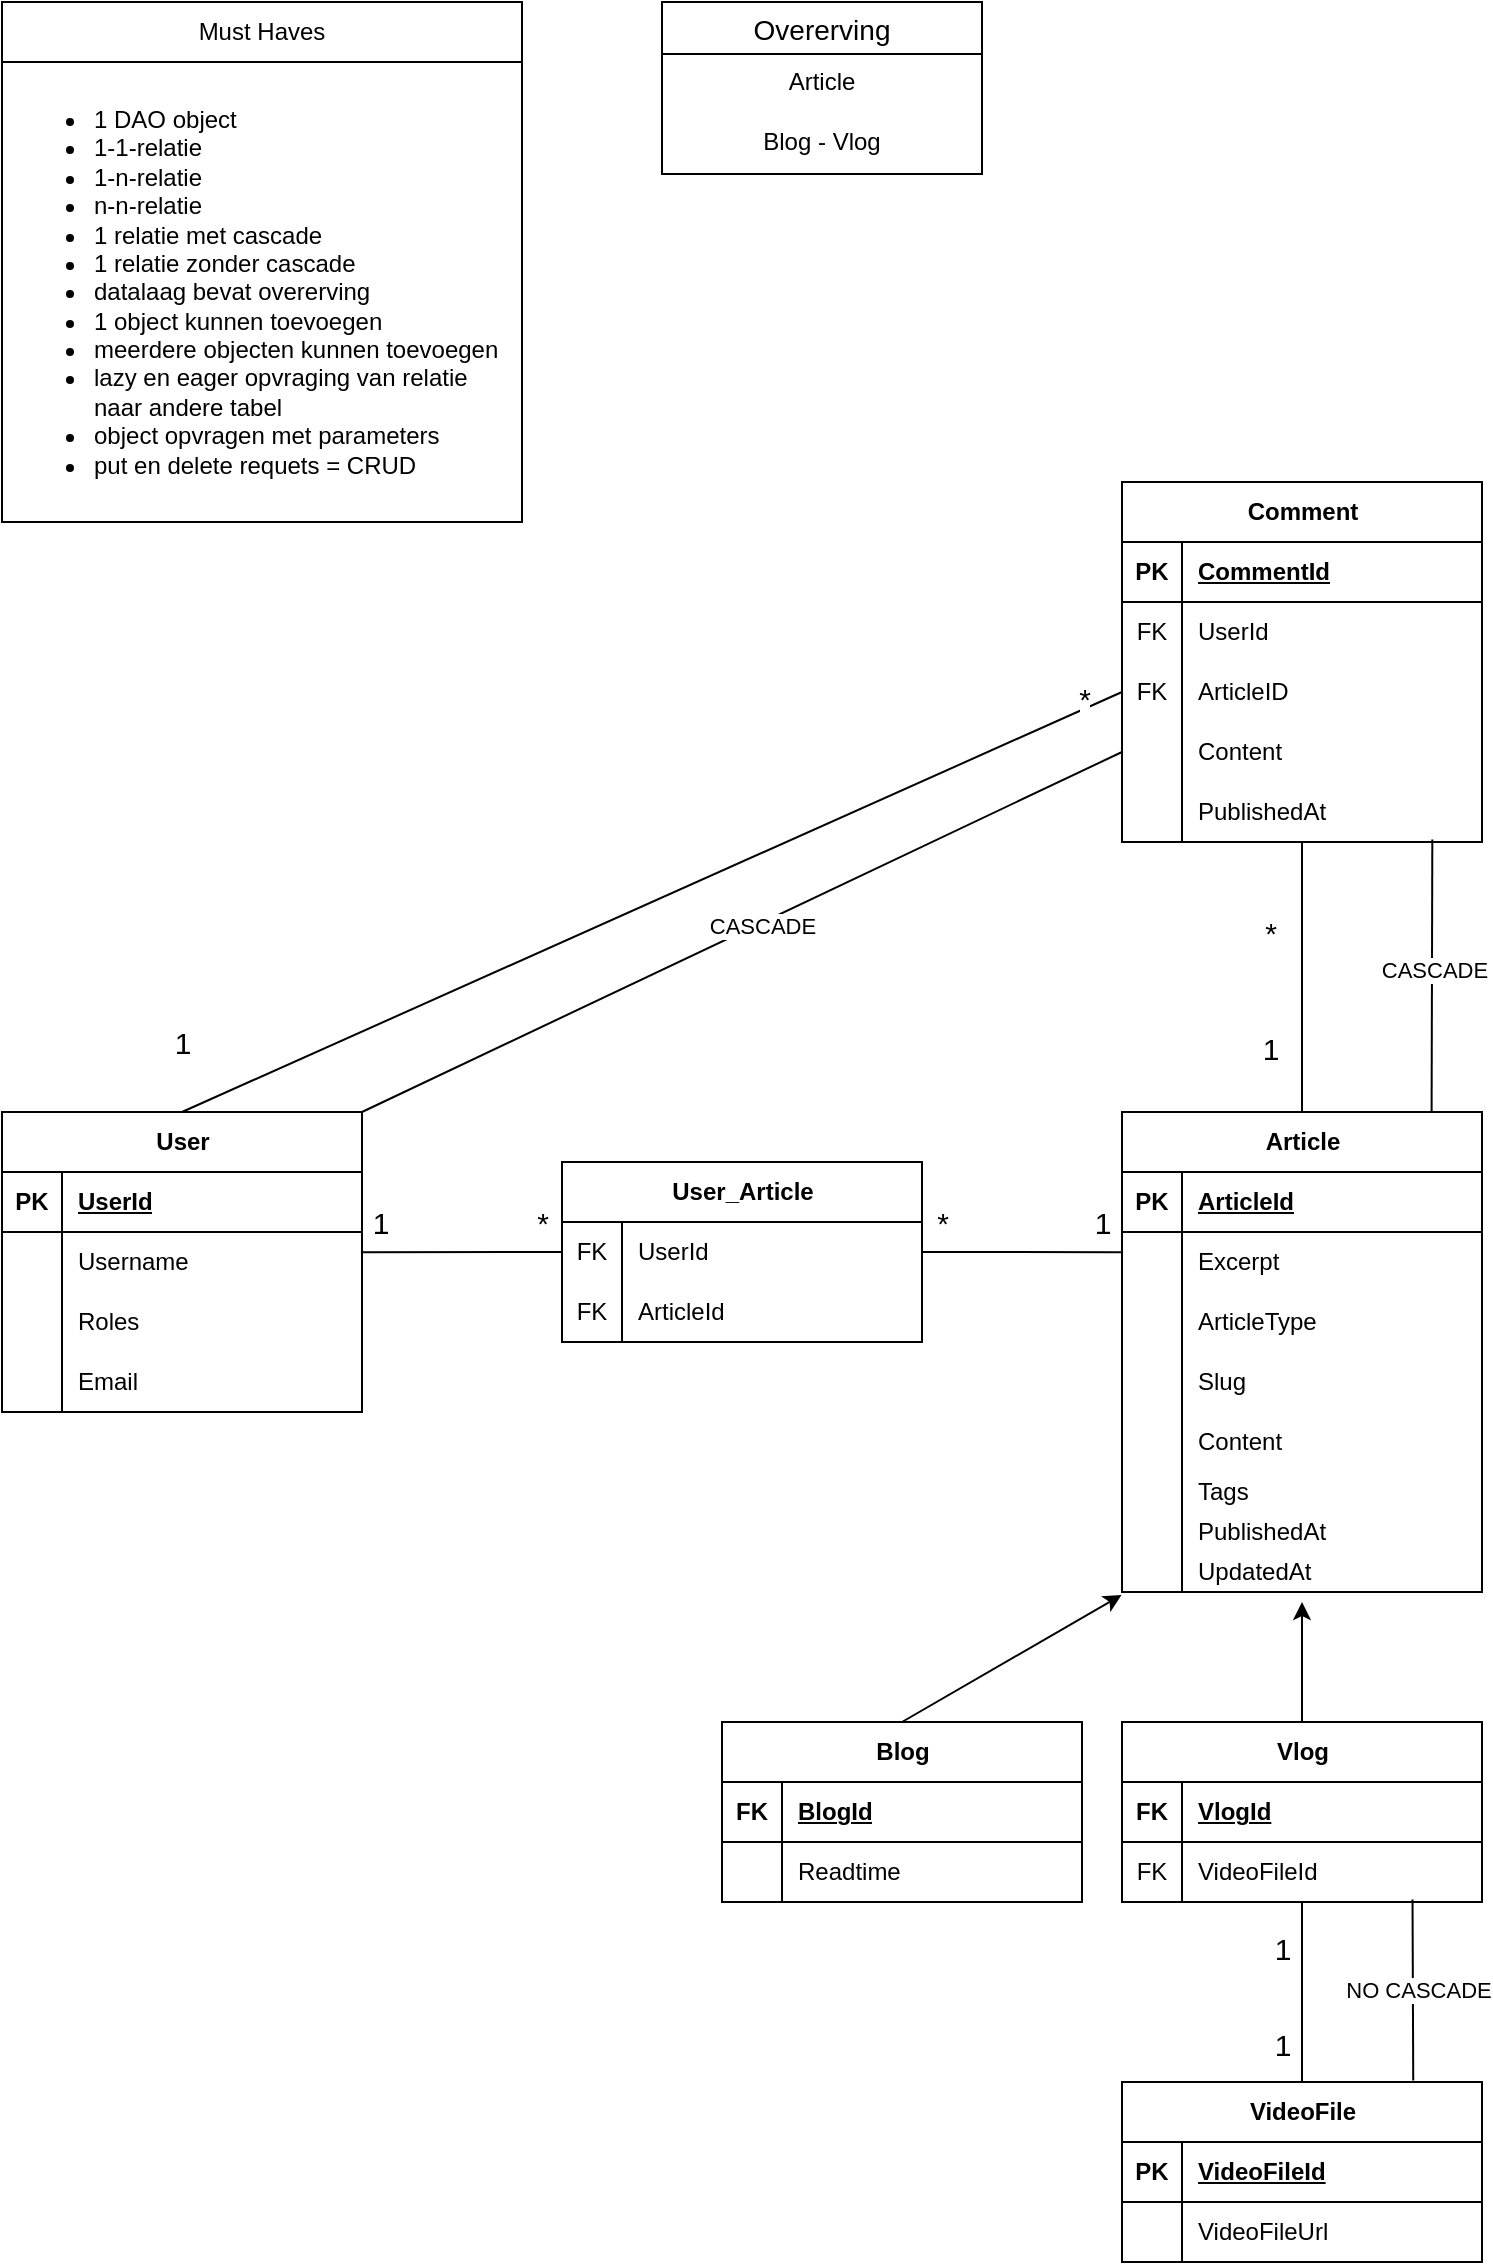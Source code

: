 <mxfile version="28.2.7">
  <diagram name="Pagina-1" id="FrHV1j1lEYsp9uSnaImv">
    <mxGraphModel dx="2610" dy="979" grid="1" gridSize="10" guides="1" tooltips="1" connect="1" arrows="1" fold="1" page="1" pageScale="1" pageWidth="827" pageHeight="1169" math="0" shadow="0">
      <root>
        <mxCell id="0" />
        <mxCell id="1" parent="0" />
        <mxCell id="vom8oS858PH_SKpavYt9-1" value="Must Haves" style="swimlane;fontStyle=0;childLayout=stackLayout;horizontal=1;startSize=30;horizontalStack=0;resizeParent=1;resizeParentMax=0;resizeLast=0;collapsible=1;marginBottom=0;whiteSpace=wrap;html=1;" parent="1" vertex="1">
          <mxGeometry x="-810" y="10" width="260" height="260" as="geometry" />
        </mxCell>
        <mxCell id="vom8oS858PH_SKpavYt9-2" value="&lt;ul&gt;&lt;li&gt;&lt;span style=&quot;color: light-dark(rgb(0, 0, 0), rgb(255, 255, 255)); background-color: transparent;&quot;&gt;1 DAO object&lt;/span&gt;&lt;/li&gt;&lt;li&gt;&lt;span style=&quot;color: light-dark(rgb(0, 0, 0), rgb(255, 255, 255)); background-color: transparent;&quot;&gt;1-1-relatie&lt;/span&gt;&lt;/li&gt;&lt;li&gt;&lt;span style=&quot;color: light-dark(rgb(0, 0, 0), rgb(255, 255, 255)); background-color: transparent;&quot;&gt;1-n-relatie&lt;/span&gt;&lt;/li&gt;&lt;li&gt;&lt;span style=&quot;color: light-dark(rgb(0, 0, 0), rgb(255, 255, 255)); background-color: transparent;&quot;&gt;n-n-relatie&lt;/span&gt;&lt;/li&gt;&lt;li&gt;&lt;span style=&quot;color: light-dark(rgb(0, 0, 0), rgb(255, 255, 255)); background-color: transparent;&quot;&gt;1 relatie met cascade&lt;/span&gt;&lt;/li&gt;&lt;li&gt;&lt;span style=&quot;color: light-dark(rgb(0, 0, 0), rgb(255, 255, 255)); background-color: transparent;&quot;&gt;1 relatie zonder cascade&lt;/span&gt;&lt;/li&gt;&lt;li&gt;&lt;span style=&quot;color: light-dark(rgb(0, 0, 0), rgb(255, 255, 255)); background-color: transparent;&quot;&gt;datalaag bevat overerving&lt;/span&gt;&lt;/li&gt;&lt;li&gt;&lt;span style=&quot;color: light-dark(rgb(0, 0, 0), rgb(255, 255, 255)); background-color: transparent;&quot;&gt;1 object kunnen toevoegen&lt;/span&gt;&lt;/li&gt;&lt;li&gt;&lt;span style=&quot;color: light-dark(rgb(0, 0, 0), rgb(255, 255, 255)); background-color: transparent;&quot;&gt;meerdere objecten kunnen toevoegen&lt;/span&gt;&lt;/li&gt;&lt;li&gt;&lt;span style=&quot;color: light-dark(rgb(0, 0, 0), rgb(255, 255, 255)); background-color: transparent;&quot;&gt;lazy en eager opvraging van relatie naar andere tabel&lt;/span&gt;&lt;/li&gt;&lt;li&gt;object opvragen met parameters&lt;/li&gt;&lt;li&gt;put en delete requets = CRUD&lt;/li&gt;&lt;/ul&gt;" style="text;strokeColor=none;fillColor=none;align=left;verticalAlign=middle;spacingLeft=4;spacingRight=4;overflow=hidden;points=[[0,0.5],[1,0.5]];portConstraint=eastwest;rotatable=0;whiteSpace=wrap;html=1;" parent="vom8oS858PH_SKpavYt9-1" vertex="1">
          <mxGeometry y="30" width="260" height="230" as="geometry" />
        </mxCell>
        <mxCell id="vom8oS858PH_SKpavYt9-5" value="Overerving" style="swimlane;fontStyle=0;childLayout=stackLayout;horizontal=1;startSize=26;horizontalStack=0;resizeParent=1;resizeParentMax=0;resizeLast=0;collapsible=1;marginBottom=0;align=center;fontSize=14;" parent="1" vertex="1">
          <mxGeometry x="-480" y="10" width="160" height="86" as="geometry" />
        </mxCell>
        <mxCell id="vom8oS858PH_SKpavYt9-6" value="Article" style="text;strokeColor=none;fillColor=none;spacingLeft=4;spacingRight=4;overflow=hidden;rotatable=0;points=[[0,0.5],[1,0.5]];portConstraint=eastwest;fontSize=12;whiteSpace=wrap;html=1;align=center;" parent="vom8oS858PH_SKpavYt9-5" vertex="1">
          <mxGeometry y="26" width="160" height="30" as="geometry" />
        </mxCell>
        <mxCell id="vom8oS858PH_SKpavYt9-7" value="Blog - Vlog" style="text;strokeColor=none;fillColor=none;spacingLeft=4;spacingRight=4;overflow=hidden;rotatable=0;points=[[0,0.5],[1,0.5]];portConstraint=eastwest;fontSize=12;whiteSpace=wrap;html=1;align=center;" parent="vom8oS858PH_SKpavYt9-5" vertex="1">
          <mxGeometry y="56" width="160" height="30" as="geometry" />
        </mxCell>
        <mxCell id="vom8oS858PH_SKpavYt9-9" value="User" style="shape=table;startSize=30;container=1;collapsible=1;childLayout=tableLayout;fixedRows=1;rowLines=0;fontStyle=1;align=center;resizeLast=1;html=1;" parent="1" vertex="1">
          <mxGeometry x="-810" y="565" width="180" height="150" as="geometry" />
        </mxCell>
        <mxCell id="vom8oS858PH_SKpavYt9-10" value="" style="shape=tableRow;horizontal=0;startSize=0;swimlaneHead=0;swimlaneBody=0;fillColor=none;collapsible=0;dropTarget=0;points=[[0,0.5],[1,0.5]];portConstraint=eastwest;top=0;left=0;right=0;bottom=1;" parent="vom8oS858PH_SKpavYt9-9" vertex="1">
          <mxGeometry y="30" width="180" height="30" as="geometry" />
        </mxCell>
        <mxCell id="vom8oS858PH_SKpavYt9-11" value="PK" style="shape=partialRectangle;connectable=0;fillColor=none;top=0;left=0;bottom=0;right=0;fontStyle=1;overflow=hidden;whiteSpace=wrap;html=1;" parent="vom8oS858PH_SKpavYt9-10" vertex="1">
          <mxGeometry width="30" height="30" as="geometry">
            <mxRectangle width="30" height="30" as="alternateBounds" />
          </mxGeometry>
        </mxCell>
        <mxCell id="vom8oS858PH_SKpavYt9-12" value="UserId" style="shape=partialRectangle;connectable=0;fillColor=none;top=0;left=0;bottom=0;right=0;align=left;spacingLeft=6;fontStyle=5;overflow=hidden;whiteSpace=wrap;html=1;" parent="vom8oS858PH_SKpavYt9-10" vertex="1">
          <mxGeometry x="30" width="150" height="30" as="geometry">
            <mxRectangle width="150" height="30" as="alternateBounds" />
          </mxGeometry>
        </mxCell>
        <mxCell id="vom8oS858PH_SKpavYt9-13" value="" style="shape=tableRow;horizontal=0;startSize=0;swimlaneHead=0;swimlaneBody=0;fillColor=none;collapsible=0;dropTarget=0;points=[[0,0.5],[1,0.5]];portConstraint=eastwest;top=0;left=0;right=0;bottom=0;" parent="vom8oS858PH_SKpavYt9-9" vertex="1">
          <mxGeometry y="60" width="180" height="30" as="geometry" />
        </mxCell>
        <mxCell id="vom8oS858PH_SKpavYt9-14" value="" style="shape=partialRectangle;connectable=0;fillColor=none;top=0;left=0;bottom=0;right=0;editable=1;overflow=hidden;whiteSpace=wrap;html=1;" parent="vom8oS858PH_SKpavYt9-13" vertex="1">
          <mxGeometry width="30" height="30" as="geometry">
            <mxRectangle width="30" height="30" as="alternateBounds" />
          </mxGeometry>
        </mxCell>
        <mxCell id="vom8oS858PH_SKpavYt9-15" value="Username" style="shape=partialRectangle;connectable=0;fillColor=none;top=0;left=0;bottom=0;right=0;align=left;spacingLeft=6;overflow=hidden;whiteSpace=wrap;html=1;" parent="vom8oS858PH_SKpavYt9-13" vertex="1">
          <mxGeometry x="30" width="150" height="30" as="geometry">
            <mxRectangle width="150" height="30" as="alternateBounds" />
          </mxGeometry>
        </mxCell>
        <mxCell id="vom8oS858PH_SKpavYt9-16" value="" style="shape=tableRow;horizontal=0;startSize=0;swimlaneHead=0;swimlaneBody=0;fillColor=none;collapsible=0;dropTarget=0;points=[[0,0.5],[1,0.5]];portConstraint=eastwest;top=0;left=0;right=0;bottom=0;" parent="vom8oS858PH_SKpavYt9-9" vertex="1">
          <mxGeometry y="90" width="180" height="30" as="geometry" />
        </mxCell>
        <mxCell id="vom8oS858PH_SKpavYt9-17" value="" style="shape=partialRectangle;connectable=0;fillColor=none;top=0;left=0;bottom=0;right=0;editable=1;overflow=hidden;whiteSpace=wrap;html=1;" parent="vom8oS858PH_SKpavYt9-16" vertex="1">
          <mxGeometry width="30" height="30" as="geometry">
            <mxRectangle width="30" height="30" as="alternateBounds" />
          </mxGeometry>
        </mxCell>
        <mxCell id="vom8oS858PH_SKpavYt9-18" value="Roles" style="shape=partialRectangle;connectable=0;fillColor=none;top=0;left=0;bottom=0;right=0;align=left;spacingLeft=6;overflow=hidden;whiteSpace=wrap;html=1;" parent="vom8oS858PH_SKpavYt9-16" vertex="1">
          <mxGeometry x="30" width="150" height="30" as="geometry">
            <mxRectangle width="150" height="30" as="alternateBounds" />
          </mxGeometry>
        </mxCell>
        <mxCell id="vom8oS858PH_SKpavYt9-19" value="" style="shape=tableRow;horizontal=0;startSize=0;swimlaneHead=0;swimlaneBody=0;fillColor=none;collapsible=0;dropTarget=0;points=[[0,0.5],[1,0.5]];portConstraint=eastwest;top=0;left=0;right=0;bottom=0;" parent="vom8oS858PH_SKpavYt9-9" vertex="1">
          <mxGeometry y="120" width="180" height="30" as="geometry" />
        </mxCell>
        <mxCell id="vom8oS858PH_SKpavYt9-20" value="" style="shape=partialRectangle;connectable=0;fillColor=none;top=0;left=0;bottom=0;right=0;editable=1;overflow=hidden;whiteSpace=wrap;html=1;" parent="vom8oS858PH_SKpavYt9-19" vertex="1">
          <mxGeometry width="30" height="30" as="geometry">
            <mxRectangle width="30" height="30" as="alternateBounds" />
          </mxGeometry>
        </mxCell>
        <mxCell id="vom8oS858PH_SKpavYt9-21" value="Email" style="shape=partialRectangle;connectable=0;fillColor=none;top=0;left=0;bottom=0;right=0;align=left;spacingLeft=6;overflow=hidden;whiteSpace=wrap;html=1;" parent="vom8oS858PH_SKpavYt9-19" vertex="1">
          <mxGeometry x="30" width="150" height="30" as="geometry">
            <mxRectangle width="150" height="30" as="alternateBounds" />
          </mxGeometry>
        </mxCell>
        <mxCell id="vom8oS858PH_SKpavYt9-22" value="Article" style="shape=table;startSize=30;container=1;collapsible=1;childLayout=tableLayout;fixedRows=1;rowLines=0;fontStyle=1;align=center;resizeLast=1;html=1;" parent="1" vertex="1">
          <mxGeometry x="-250" y="565" width="180" height="240" as="geometry" />
        </mxCell>
        <mxCell id="vom8oS858PH_SKpavYt9-23" value="" style="shape=tableRow;horizontal=0;startSize=0;swimlaneHead=0;swimlaneBody=0;fillColor=none;collapsible=0;dropTarget=0;points=[[0,0.5],[1,0.5]];portConstraint=eastwest;top=0;left=0;right=0;bottom=1;" parent="vom8oS858PH_SKpavYt9-22" vertex="1">
          <mxGeometry y="30" width="180" height="30" as="geometry" />
        </mxCell>
        <mxCell id="vom8oS858PH_SKpavYt9-24" value="PK" style="shape=partialRectangle;connectable=0;fillColor=none;top=0;left=0;bottom=0;right=0;fontStyle=1;overflow=hidden;whiteSpace=wrap;html=1;" parent="vom8oS858PH_SKpavYt9-23" vertex="1">
          <mxGeometry width="30" height="30" as="geometry">
            <mxRectangle width="30" height="30" as="alternateBounds" />
          </mxGeometry>
        </mxCell>
        <mxCell id="vom8oS858PH_SKpavYt9-25" value="ArticleId" style="shape=partialRectangle;connectable=0;fillColor=none;top=0;left=0;bottom=0;right=0;align=left;spacingLeft=6;fontStyle=5;overflow=hidden;whiteSpace=wrap;html=1;" parent="vom8oS858PH_SKpavYt9-23" vertex="1">
          <mxGeometry x="30" width="150" height="30" as="geometry">
            <mxRectangle width="150" height="30" as="alternateBounds" />
          </mxGeometry>
        </mxCell>
        <mxCell id="vom8oS858PH_SKpavYt9-26" value="" style="shape=tableRow;horizontal=0;startSize=0;swimlaneHead=0;swimlaneBody=0;fillColor=none;collapsible=0;dropTarget=0;points=[[0,0.5],[1,0.5]];portConstraint=eastwest;top=0;left=0;right=0;bottom=0;" parent="vom8oS858PH_SKpavYt9-22" vertex="1">
          <mxGeometry y="60" width="180" height="30" as="geometry" />
        </mxCell>
        <mxCell id="vom8oS858PH_SKpavYt9-27" value="" style="shape=partialRectangle;connectable=0;fillColor=none;top=0;left=0;bottom=0;right=0;editable=1;overflow=hidden;whiteSpace=wrap;html=1;" parent="vom8oS858PH_SKpavYt9-26" vertex="1">
          <mxGeometry width="30" height="30" as="geometry">
            <mxRectangle width="30" height="30" as="alternateBounds" />
          </mxGeometry>
        </mxCell>
        <mxCell id="vom8oS858PH_SKpavYt9-28" value="Excerpt" style="shape=partialRectangle;connectable=0;fillColor=none;top=0;left=0;bottom=0;right=0;align=left;spacingLeft=6;overflow=hidden;whiteSpace=wrap;html=1;" parent="vom8oS858PH_SKpavYt9-26" vertex="1">
          <mxGeometry x="30" width="150" height="30" as="geometry">
            <mxRectangle width="150" height="30" as="alternateBounds" />
          </mxGeometry>
        </mxCell>
        <mxCell id="TqvHdqRGax93BlLlfL7A-35" value="" style="shape=tableRow;horizontal=0;startSize=0;swimlaneHead=0;swimlaneBody=0;fillColor=none;collapsible=0;dropTarget=0;points=[[0,0.5],[1,0.5]];portConstraint=eastwest;top=0;left=0;right=0;bottom=0;" vertex="1" parent="vom8oS858PH_SKpavYt9-22">
          <mxGeometry y="90" width="180" height="30" as="geometry" />
        </mxCell>
        <mxCell id="TqvHdqRGax93BlLlfL7A-36" value="" style="shape=partialRectangle;connectable=0;fillColor=none;top=0;left=0;bottom=0;right=0;editable=1;overflow=hidden;whiteSpace=wrap;html=1;" vertex="1" parent="TqvHdqRGax93BlLlfL7A-35">
          <mxGeometry width="30" height="30" as="geometry">
            <mxRectangle width="30" height="30" as="alternateBounds" />
          </mxGeometry>
        </mxCell>
        <mxCell id="TqvHdqRGax93BlLlfL7A-37" value="ArticleType" style="shape=partialRectangle;connectable=0;fillColor=none;top=0;left=0;bottom=0;right=0;align=left;spacingLeft=6;overflow=hidden;whiteSpace=wrap;html=1;" vertex="1" parent="TqvHdqRGax93BlLlfL7A-35">
          <mxGeometry x="30" width="150" height="30" as="geometry">
            <mxRectangle width="150" height="30" as="alternateBounds" />
          </mxGeometry>
        </mxCell>
        <mxCell id="TqvHdqRGax93BlLlfL7A-7" value="" style="shape=tableRow;horizontal=0;startSize=0;swimlaneHead=0;swimlaneBody=0;fillColor=none;collapsible=0;dropTarget=0;points=[[0,0.5],[1,0.5]];portConstraint=eastwest;top=0;left=0;right=0;bottom=0;" vertex="1" parent="vom8oS858PH_SKpavYt9-22">
          <mxGeometry y="120" width="180" height="30" as="geometry" />
        </mxCell>
        <mxCell id="TqvHdqRGax93BlLlfL7A-8" value="" style="shape=partialRectangle;connectable=0;fillColor=none;top=0;left=0;bottom=0;right=0;editable=1;overflow=hidden;whiteSpace=wrap;html=1;" vertex="1" parent="TqvHdqRGax93BlLlfL7A-7">
          <mxGeometry width="30" height="30" as="geometry">
            <mxRectangle width="30" height="30" as="alternateBounds" />
          </mxGeometry>
        </mxCell>
        <mxCell id="TqvHdqRGax93BlLlfL7A-9" value="Slug" style="shape=partialRectangle;connectable=0;fillColor=none;top=0;left=0;bottom=0;right=0;align=left;spacingLeft=6;overflow=hidden;whiteSpace=wrap;html=1;" vertex="1" parent="TqvHdqRGax93BlLlfL7A-7">
          <mxGeometry x="30" width="150" height="30" as="geometry">
            <mxRectangle width="150" height="30" as="alternateBounds" />
          </mxGeometry>
        </mxCell>
        <mxCell id="vom8oS858PH_SKpavYt9-29" value="" style="shape=tableRow;horizontal=0;startSize=0;swimlaneHead=0;swimlaneBody=0;fillColor=none;collapsible=0;dropTarget=0;points=[[0,0.5],[1,0.5]];portConstraint=eastwest;top=0;left=0;right=0;bottom=0;" parent="vom8oS858PH_SKpavYt9-22" vertex="1">
          <mxGeometry y="150" width="180" height="30" as="geometry" />
        </mxCell>
        <mxCell id="vom8oS858PH_SKpavYt9-30" value="" style="shape=partialRectangle;connectable=0;fillColor=none;top=0;left=0;bottom=0;right=0;editable=1;overflow=hidden;whiteSpace=wrap;html=1;" parent="vom8oS858PH_SKpavYt9-29" vertex="1">
          <mxGeometry width="30" height="30" as="geometry">
            <mxRectangle width="30" height="30" as="alternateBounds" />
          </mxGeometry>
        </mxCell>
        <mxCell id="vom8oS858PH_SKpavYt9-31" value="Content" style="shape=partialRectangle;connectable=0;fillColor=none;top=0;left=0;bottom=0;right=0;align=left;spacingLeft=6;overflow=hidden;whiteSpace=wrap;html=1;" parent="vom8oS858PH_SKpavYt9-29" vertex="1">
          <mxGeometry x="30" width="150" height="30" as="geometry">
            <mxRectangle width="150" height="30" as="alternateBounds" />
          </mxGeometry>
        </mxCell>
        <mxCell id="vom8oS858PH_SKpavYt9-32" value="" style="shape=tableRow;horizontal=0;startSize=0;swimlaneHead=0;swimlaneBody=0;fillColor=none;collapsible=0;dropTarget=0;points=[[0,0.5],[1,0.5]];portConstraint=eastwest;top=0;left=0;right=0;bottom=0;" parent="vom8oS858PH_SKpavYt9-22" vertex="1">
          <mxGeometry y="180" width="180" height="20" as="geometry" />
        </mxCell>
        <mxCell id="vom8oS858PH_SKpavYt9-33" value="" style="shape=partialRectangle;connectable=0;fillColor=none;top=0;left=0;bottom=0;right=0;editable=1;overflow=hidden;whiteSpace=wrap;html=1;" parent="vom8oS858PH_SKpavYt9-32" vertex="1">
          <mxGeometry width="30" height="20" as="geometry">
            <mxRectangle width="30" height="20" as="alternateBounds" />
          </mxGeometry>
        </mxCell>
        <mxCell id="vom8oS858PH_SKpavYt9-34" value="Tags" style="shape=partialRectangle;connectable=0;fillColor=none;top=0;left=0;bottom=0;right=0;align=left;spacingLeft=6;overflow=hidden;whiteSpace=wrap;html=1;" parent="vom8oS858PH_SKpavYt9-32" vertex="1">
          <mxGeometry x="30" width="150" height="20" as="geometry">
            <mxRectangle width="150" height="20" as="alternateBounds" />
          </mxGeometry>
        </mxCell>
        <mxCell id="TqvHdqRGax93BlLlfL7A-1" value="" style="shape=tableRow;horizontal=0;startSize=0;swimlaneHead=0;swimlaneBody=0;fillColor=none;collapsible=0;dropTarget=0;points=[[0,0.5],[1,0.5]];portConstraint=eastwest;top=0;left=0;right=0;bottom=0;" vertex="1" parent="vom8oS858PH_SKpavYt9-22">
          <mxGeometry y="200" width="180" height="20" as="geometry" />
        </mxCell>
        <mxCell id="TqvHdqRGax93BlLlfL7A-2" value="" style="shape=partialRectangle;connectable=0;fillColor=none;top=0;left=0;bottom=0;right=0;editable=1;overflow=hidden;whiteSpace=wrap;html=1;" vertex="1" parent="TqvHdqRGax93BlLlfL7A-1">
          <mxGeometry width="30" height="20" as="geometry">
            <mxRectangle width="30" height="20" as="alternateBounds" />
          </mxGeometry>
        </mxCell>
        <mxCell id="TqvHdqRGax93BlLlfL7A-3" value="PublishedAt" style="shape=partialRectangle;connectable=0;fillColor=none;top=0;left=0;bottom=0;right=0;align=left;spacingLeft=6;overflow=hidden;whiteSpace=wrap;html=1;" vertex="1" parent="TqvHdqRGax93BlLlfL7A-1">
          <mxGeometry x="30" width="150" height="20" as="geometry">
            <mxRectangle width="150" height="20" as="alternateBounds" />
          </mxGeometry>
        </mxCell>
        <mxCell id="TqvHdqRGax93BlLlfL7A-4" value="" style="shape=tableRow;horizontal=0;startSize=0;swimlaneHead=0;swimlaneBody=0;fillColor=none;collapsible=0;dropTarget=0;points=[[0,0.5],[1,0.5]];portConstraint=eastwest;top=0;left=0;right=0;bottom=0;" vertex="1" parent="vom8oS858PH_SKpavYt9-22">
          <mxGeometry y="220" width="180" height="20" as="geometry" />
        </mxCell>
        <mxCell id="TqvHdqRGax93BlLlfL7A-5" value="" style="shape=partialRectangle;connectable=0;fillColor=none;top=0;left=0;bottom=0;right=0;editable=1;overflow=hidden;whiteSpace=wrap;html=1;" vertex="1" parent="TqvHdqRGax93BlLlfL7A-4">
          <mxGeometry width="30" height="20" as="geometry">
            <mxRectangle width="30" height="20" as="alternateBounds" />
          </mxGeometry>
        </mxCell>
        <mxCell id="TqvHdqRGax93BlLlfL7A-6" value="UpdatedAt" style="shape=partialRectangle;connectable=0;fillColor=none;top=0;left=0;bottom=0;right=0;align=left;spacingLeft=6;overflow=hidden;whiteSpace=wrap;html=1;" vertex="1" parent="TqvHdqRGax93BlLlfL7A-4">
          <mxGeometry x="30" width="150" height="20" as="geometry">
            <mxRectangle width="150" height="20" as="alternateBounds" />
          </mxGeometry>
        </mxCell>
        <mxCell id="vom8oS858PH_SKpavYt9-35" value="Blog" style="shape=table;startSize=30;container=1;collapsible=1;childLayout=tableLayout;fixedRows=1;rowLines=0;fontStyle=1;align=center;resizeLast=1;html=1;" parent="1" vertex="1">
          <mxGeometry x="-450" y="870" width="180" height="90" as="geometry" />
        </mxCell>
        <mxCell id="vom8oS858PH_SKpavYt9-36" value="" style="shape=tableRow;horizontal=0;startSize=0;swimlaneHead=0;swimlaneBody=0;fillColor=none;collapsible=0;dropTarget=0;points=[[0,0.5],[1,0.5]];portConstraint=eastwest;top=0;left=0;right=0;bottom=1;" parent="vom8oS858PH_SKpavYt9-35" vertex="1">
          <mxGeometry y="30" width="180" height="30" as="geometry" />
        </mxCell>
        <mxCell id="vom8oS858PH_SKpavYt9-37" value="FK" style="shape=partialRectangle;connectable=0;fillColor=none;top=0;left=0;bottom=0;right=0;fontStyle=1;overflow=hidden;whiteSpace=wrap;html=1;" parent="vom8oS858PH_SKpavYt9-36" vertex="1">
          <mxGeometry width="30" height="30" as="geometry">
            <mxRectangle width="30" height="30" as="alternateBounds" />
          </mxGeometry>
        </mxCell>
        <mxCell id="vom8oS858PH_SKpavYt9-38" value="BlogId" style="shape=partialRectangle;connectable=0;fillColor=none;top=0;left=0;bottom=0;right=0;align=left;spacingLeft=6;fontStyle=5;overflow=hidden;whiteSpace=wrap;html=1;" parent="vom8oS858PH_SKpavYt9-36" vertex="1">
          <mxGeometry x="30" width="150" height="30" as="geometry">
            <mxRectangle width="150" height="30" as="alternateBounds" />
          </mxGeometry>
        </mxCell>
        <mxCell id="vom8oS858PH_SKpavYt9-39" value="" style="shape=tableRow;horizontal=0;startSize=0;swimlaneHead=0;swimlaneBody=0;fillColor=none;collapsible=0;dropTarget=0;points=[[0,0.5],[1,0.5]];portConstraint=eastwest;top=0;left=0;right=0;bottom=0;" parent="vom8oS858PH_SKpavYt9-35" vertex="1">
          <mxGeometry y="60" width="180" height="30" as="geometry" />
        </mxCell>
        <mxCell id="vom8oS858PH_SKpavYt9-40" value="" style="shape=partialRectangle;connectable=0;fillColor=none;top=0;left=0;bottom=0;right=0;editable=1;overflow=hidden;whiteSpace=wrap;html=1;" parent="vom8oS858PH_SKpavYt9-39" vertex="1">
          <mxGeometry width="30" height="30" as="geometry">
            <mxRectangle width="30" height="30" as="alternateBounds" />
          </mxGeometry>
        </mxCell>
        <mxCell id="vom8oS858PH_SKpavYt9-41" value="Readtime" style="shape=partialRectangle;connectable=0;fillColor=none;top=0;left=0;bottom=0;right=0;align=left;spacingLeft=6;overflow=hidden;whiteSpace=wrap;html=1;" parent="vom8oS858PH_SKpavYt9-39" vertex="1">
          <mxGeometry x="30" width="150" height="30" as="geometry">
            <mxRectangle width="150" height="30" as="alternateBounds" />
          </mxGeometry>
        </mxCell>
        <mxCell id="vom8oS858PH_SKpavYt9-48" value="Vlog" style="shape=table;startSize=30;container=1;collapsible=1;childLayout=tableLayout;fixedRows=1;rowLines=0;fontStyle=1;align=center;resizeLast=1;html=1;" parent="1" vertex="1">
          <mxGeometry x="-250" y="870" width="180" height="90" as="geometry" />
        </mxCell>
        <mxCell id="vom8oS858PH_SKpavYt9-49" value="" style="shape=tableRow;horizontal=0;startSize=0;swimlaneHead=0;swimlaneBody=0;fillColor=none;collapsible=0;dropTarget=0;points=[[0,0.5],[1,0.5]];portConstraint=eastwest;top=0;left=0;right=0;bottom=1;" parent="vom8oS858PH_SKpavYt9-48" vertex="1">
          <mxGeometry y="30" width="180" height="30" as="geometry" />
        </mxCell>
        <mxCell id="vom8oS858PH_SKpavYt9-50" value="FK" style="shape=partialRectangle;connectable=0;fillColor=none;top=0;left=0;bottom=0;right=0;fontStyle=1;overflow=hidden;whiteSpace=wrap;html=1;" parent="vom8oS858PH_SKpavYt9-49" vertex="1">
          <mxGeometry width="30" height="30" as="geometry">
            <mxRectangle width="30" height="30" as="alternateBounds" />
          </mxGeometry>
        </mxCell>
        <mxCell id="vom8oS858PH_SKpavYt9-51" value="VlogId" style="shape=partialRectangle;connectable=0;fillColor=none;top=0;left=0;bottom=0;right=0;align=left;spacingLeft=6;fontStyle=5;overflow=hidden;whiteSpace=wrap;html=1;" parent="vom8oS858PH_SKpavYt9-49" vertex="1">
          <mxGeometry x="30" width="150" height="30" as="geometry">
            <mxRectangle width="150" height="30" as="alternateBounds" />
          </mxGeometry>
        </mxCell>
        <mxCell id="vom8oS858PH_SKpavYt9-52" value="" style="shape=tableRow;horizontal=0;startSize=0;swimlaneHead=0;swimlaneBody=0;fillColor=none;collapsible=0;dropTarget=0;points=[[0,0.5],[1,0.5]];portConstraint=eastwest;top=0;left=0;right=0;bottom=0;" parent="vom8oS858PH_SKpavYt9-48" vertex="1">
          <mxGeometry y="60" width="180" height="30" as="geometry" />
        </mxCell>
        <mxCell id="vom8oS858PH_SKpavYt9-53" value="FK" style="shape=partialRectangle;connectable=0;fillColor=none;top=0;left=0;bottom=0;right=0;editable=1;overflow=hidden;whiteSpace=wrap;html=1;" parent="vom8oS858PH_SKpavYt9-52" vertex="1">
          <mxGeometry width="30" height="30" as="geometry">
            <mxRectangle width="30" height="30" as="alternateBounds" />
          </mxGeometry>
        </mxCell>
        <mxCell id="vom8oS858PH_SKpavYt9-54" value="VideoFileId" style="shape=partialRectangle;connectable=0;fillColor=none;top=0;left=0;bottom=0;right=0;align=left;spacingLeft=6;overflow=hidden;whiteSpace=wrap;html=1;" parent="vom8oS858PH_SKpavYt9-52" vertex="1">
          <mxGeometry x="30" width="150" height="30" as="geometry">
            <mxRectangle width="150" height="30" as="alternateBounds" />
          </mxGeometry>
        </mxCell>
        <mxCell id="vom8oS858PH_SKpavYt9-66" value="Comment" style="shape=table;startSize=30;container=1;collapsible=1;childLayout=tableLayout;fixedRows=1;rowLines=0;fontStyle=1;align=center;resizeLast=1;html=1;" parent="1" vertex="1">
          <mxGeometry x="-250" y="250" width="180" height="180" as="geometry" />
        </mxCell>
        <mxCell id="vom8oS858PH_SKpavYt9-67" value="" style="shape=tableRow;horizontal=0;startSize=0;swimlaneHead=0;swimlaneBody=0;fillColor=none;collapsible=0;dropTarget=0;points=[[0,0.5],[1,0.5]];portConstraint=eastwest;top=0;left=0;right=0;bottom=1;" parent="vom8oS858PH_SKpavYt9-66" vertex="1">
          <mxGeometry y="30" width="180" height="30" as="geometry" />
        </mxCell>
        <mxCell id="vom8oS858PH_SKpavYt9-68" value="PK" style="shape=partialRectangle;connectable=0;fillColor=none;top=0;left=0;bottom=0;right=0;fontStyle=1;overflow=hidden;whiteSpace=wrap;html=1;" parent="vom8oS858PH_SKpavYt9-67" vertex="1">
          <mxGeometry width="30" height="30" as="geometry">
            <mxRectangle width="30" height="30" as="alternateBounds" />
          </mxGeometry>
        </mxCell>
        <mxCell id="vom8oS858PH_SKpavYt9-69" value="CommentId" style="shape=partialRectangle;connectable=0;fillColor=none;top=0;left=0;bottom=0;right=0;align=left;spacingLeft=6;fontStyle=5;overflow=hidden;whiteSpace=wrap;html=1;" parent="vom8oS858PH_SKpavYt9-67" vertex="1">
          <mxGeometry x="30" width="150" height="30" as="geometry">
            <mxRectangle width="150" height="30" as="alternateBounds" />
          </mxGeometry>
        </mxCell>
        <mxCell id="vom8oS858PH_SKpavYt9-70" value="" style="shape=tableRow;horizontal=0;startSize=0;swimlaneHead=0;swimlaneBody=0;fillColor=none;collapsible=0;dropTarget=0;points=[[0,0.5],[1,0.5]];portConstraint=eastwest;top=0;left=0;right=0;bottom=0;" parent="vom8oS858PH_SKpavYt9-66" vertex="1">
          <mxGeometry y="60" width="180" height="30" as="geometry" />
        </mxCell>
        <mxCell id="vom8oS858PH_SKpavYt9-71" value="FK" style="shape=partialRectangle;connectable=0;fillColor=none;top=0;left=0;bottom=0;right=0;editable=1;overflow=hidden;whiteSpace=wrap;html=1;" parent="vom8oS858PH_SKpavYt9-70" vertex="1">
          <mxGeometry width="30" height="30" as="geometry">
            <mxRectangle width="30" height="30" as="alternateBounds" />
          </mxGeometry>
        </mxCell>
        <mxCell id="vom8oS858PH_SKpavYt9-72" value="UserId" style="shape=partialRectangle;connectable=0;fillColor=none;top=0;left=0;bottom=0;right=0;align=left;spacingLeft=6;overflow=hidden;whiteSpace=wrap;html=1;" parent="vom8oS858PH_SKpavYt9-70" vertex="1">
          <mxGeometry x="30" width="150" height="30" as="geometry">
            <mxRectangle width="150" height="30" as="alternateBounds" />
          </mxGeometry>
        </mxCell>
        <mxCell id="vom8oS858PH_SKpavYt9-73" value="" style="shape=tableRow;horizontal=0;startSize=0;swimlaneHead=0;swimlaneBody=0;fillColor=none;collapsible=0;dropTarget=0;points=[[0,0.5],[1,0.5]];portConstraint=eastwest;top=0;left=0;right=0;bottom=0;" parent="vom8oS858PH_SKpavYt9-66" vertex="1">
          <mxGeometry y="90" width="180" height="30" as="geometry" />
        </mxCell>
        <mxCell id="vom8oS858PH_SKpavYt9-74" value="FK" style="shape=partialRectangle;connectable=0;fillColor=none;top=0;left=0;bottom=0;right=0;editable=1;overflow=hidden;whiteSpace=wrap;html=1;" parent="vom8oS858PH_SKpavYt9-73" vertex="1">
          <mxGeometry width="30" height="30" as="geometry">
            <mxRectangle width="30" height="30" as="alternateBounds" />
          </mxGeometry>
        </mxCell>
        <mxCell id="vom8oS858PH_SKpavYt9-75" value="ArticleID" style="shape=partialRectangle;connectable=0;fillColor=none;top=0;left=0;bottom=0;right=0;align=left;spacingLeft=6;overflow=hidden;whiteSpace=wrap;html=1;" parent="vom8oS858PH_SKpavYt9-73" vertex="1">
          <mxGeometry x="30" width="150" height="30" as="geometry">
            <mxRectangle width="150" height="30" as="alternateBounds" />
          </mxGeometry>
        </mxCell>
        <mxCell id="vom8oS858PH_SKpavYt9-76" value="" style="shape=tableRow;horizontal=0;startSize=0;swimlaneHead=0;swimlaneBody=0;fillColor=none;collapsible=0;dropTarget=0;points=[[0,0.5],[1,0.5]];portConstraint=eastwest;top=0;left=0;right=0;bottom=0;" parent="vom8oS858PH_SKpavYt9-66" vertex="1">
          <mxGeometry y="120" width="180" height="30" as="geometry" />
        </mxCell>
        <mxCell id="vom8oS858PH_SKpavYt9-77" value="" style="shape=partialRectangle;connectable=0;fillColor=none;top=0;left=0;bottom=0;right=0;editable=1;overflow=hidden;whiteSpace=wrap;html=1;" parent="vom8oS858PH_SKpavYt9-76" vertex="1">
          <mxGeometry width="30" height="30" as="geometry">
            <mxRectangle width="30" height="30" as="alternateBounds" />
          </mxGeometry>
        </mxCell>
        <mxCell id="vom8oS858PH_SKpavYt9-78" value="Content" style="shape=partialRectangle;connectable=0;fillColor=none;top=0;left=0;bottom=0;right=0;align=left;spacingLeft=6;overflow=hidden;whiteSpace=wrap;html=1;" parent="vom8oS858PH_SKpavYt9-76" vertex="1">
          <mxGeometry x="30" width="150" height="30" as="geometry">
            <mxRectangle width="150" height="30" as="alternateBounds" />
          </mxGeometry>
        </mxCell>
        <mxCell id="TqvHdqRGax93BlLlfL7A-38" value="" style="shape=tableRow;horizontal=0;startSize=0;swimlaneHead=0;swimlaneBody=0;fillColor=none;collapsible=0;dropTarget=0;points=[[0,0.5],[1,0.5]];portConstraint=eastwest;top=0;left=0;right=0;bottom=0;" vertex="1" parent="vom8oS858PH_SKpavYt9-66">
          <mxGeometry y="150" width="180" height="30" as="geometry" />
        </mxCell>
        <mxCell id="TqvHdqRGax93BlLlfL7A-39" value="" style="shape=partialRectangle;connectable=0;fillColor=none;top=0;left=0;bottom=0;right=0;editable=1;overflow=hidden;whiteSpace=wrap;html=1;" vertex="1" parent="TqvHdqRGax93BlLlfL7A-38">
          <mxGeometry width="30" height="30" as="geometry">
            <mxRectangle width="30" height="30" as="alternateBounds" />
          </mxGeometry>
        </mxCell>
        <mxCell id="TqvHdqRGax93BlLlfL7A-40" value="PublishedAt" style="shape=partialRectangle;connectable=0;fillColor=none;top=0;left=0;bottom=0;right=0;align=left;spacingLeft=6;overflow=hidden;whiteSpace=wrap;html=1;" vertex="1" parent="TqvHdqRGax93BlLlfL7A-38">
          <mxGeometry x="30" width="150" height="30" as="geometry">
            <mxRectangle width="150" height="30" as="alternateBounds" />
          </mxGeometry>
        </mxCell>
        <mxCell id="vom8oS858PH_SKpavYt9-81" value="" style="endArrow=none;html=1;rounded=0;entryX=0.5;entryY=1;entryDx=0;entryDy=0;exitX=0.5;exitY=0;exitDx=0;exitDy=0;" parent="1" source="vom8oS858PH_SKpavYt9-22" target="vom8oS858PH_SKpavYt9-66" edge="1">
          <mxGeometry width="50" height="50" relative="1" as="geometry">
            <mxPoint x="-250" y="625" as="sourcePoint" />
            <mxPoint x="-400" y="635" as="targetPoint" />
          </mxGeometry>
        </mxCell>
        <mxCell id="vom8oS858PH_SKpavYt9-82" value="*" style="edgeLabel;html=1;align=center;verticalAlign=middle;resizable=0;points=[];fontSize=15;" parent="vom8oS858PH_SKpavYt9-81" vertex="1" connectable="0">
          <mxGeometry x="-0.192" relative="1" as="geometry">
            <mxPoint x="-16" y="-36" as="offset" />
          </mxGeometry>
        </mxCell>
        <mxCell id="vom8oS858PH_SKpavYt9-83" value="1" style="edgeLabel;html=1;align=center;verticalAlign=middle;resizable=0;points=[];fontSize=15;" parent="vom8oS858PH_SKpavYt9-81" vertex="1" connectable="0">
          <mxGeometry x="-0.057" y="-2" relative="1" as="geometry">
            <mxPoint x="-18" y="31" as="offset" />
          </mxGeometry>
        </mxCell>
        <mxCell id="vom8oS858PH_SKpavYt9-84" value="" style="endArrow=classic;html=1;rounded=0;exitX=0.5;exitY=0;exitDx=0;exitDy=0;" parent="1" source="vom8oS858PH_SKpavYt9-48" edge="1">
          <mxGeometry width="50" height="50" relative="1" as="geometry">
            <mxPoint x="-280" y="765" as="sourcePoint" />
            <mxPoint x="-160" y="810" as="targetPoint" />
          </mxGeometry>
        </mxCell>
        <mxCell id="vom8oS858PH_SKpavYt9-85" value="" style="endArrow=classic;html=1;rounded=0;entryX=-0.001;entryY=1.073;entryDx=0;entryDy=0;exitX=0.5;exitY=0;exitDx=0;exitDy=0;entryPerimeter=0;" parent="1" source="vom8oS858PH_SKpavYt9-35" target="TqvHdqRGax93BlLlfL7A-4" edge="1">
          <mxGeometry width="50" height="50" relative="1" as="geometry">
            <mxPoint x="-370" y="425" as="sourcePoint" />
            <mxPoint x="-320" y="375" as="targetPoint" />
          </mxGeometry>
        </mxCell>
        <mxCell id="vom8oS858PH_SKpavYt9-86" value="" style="endArrow=none;html=1;rounded=0;exitX=0.5;exitY=0;exitDx=0;exitDy=0;entryX=0;entryY=0.5;entryDx=0;entryDy=0;" parent="1" source="vom8oS858PH_SKpavYt9-9" target="vom8oS858PH_SKpavYt9-73" edge="1">
          <mxGeometry width="50" height="50" relative="1" as="geometry">
            <mxPoint x="-360" y="490" as="sourcePoint" />
            <mxPoint x="-310" y="440" as="targetPoint" />
          </mxGeometry>
        </mxCell>
        <mxCell id="vom8oS858PH_SKpavYt9-103" value="*" style="edgeLabel;html=1;align=center;verticalAlign=middle;resizable=0;points=[];fontSize=15;" parent="vom8oS858PH_SKpavYt9-86" vertex="1" connectable="0">
          <mxGeometry x="0.083" relative="1" as="geometry">
            <mxPoint x="196" y="-93" as="offset" />
          </mxGeometry>
        </mxCell>
        <mxCell id="vom8oS858PH_SKpavYt9-104" value="1" style="edgeLabel;html=1;align=center;verticalAlign=middle;resizable=0;points=[];fontSize=15;" parent="vom8oS858PH_SKpavYt9-86" vertex="1" connectable="0">
          <mxGeometry x="0.053" y="-1" relative="1" as="geometry">
            <mxPoint x="-248" y="74" as="offset" />
          </mxGeometry>
        </mxCell>
        <mxCell id="vom8oS858PH_SKpavYt9-88" value="User_Article" style="shape=table;startSize=30;container=1;collapsible=1;childLayout=tableLayout;fixedRows=1;rowLines=0;fontStyle=1;align=center;resizeLast=1;html=1;" parent="1" vertex="1">
          <mxGeometry x="-530" y="590" width="180" height="90" as="geometry" />
        </mxCell>
        <mxCell id="vom8oS858PH_SKpavYt9-92" value="" style="shape=tableRow;horizontal=0;startSize=0;swimlaneHead=0;swimlaneBody=0;fillColor=none;collapsible=0;dropTarget=0;points=[[0,0.5],[1,0.5]];portConstraint=eastwest;top=0;left=0;right=0;bottom=0;" parent="vom8oS858PH_SKpavYt9-88" vertex="1">
          <mxGeometry y="30" width="180" height="30" as="geometry" />
        </mxCell>
        <mxCell id="vom8oS858PH_SKpavYt9-93" value="FK" style="shape=partialRectangle;connectable=0;fillColor=none;top=0;left=0;bottom=0;right=0;editable=1;overflow=hidden;whiteSpace=wrap;html=1;" parent="vom8oS858PH_SKpavYt9-92" vertex="1">
          <mxGeometry width="30" height="30" as="geometry">
            <mxRectangle width="30" height="30" as="alternateBounds" />
          </mxGeometry>
        </mxCell>
        <mxCell id="vom8oS858PH_SKpavYt9-94" value="UserId" style="shape=partialRectangle;connectable=0;fillColor=none;top=0;left=0;bottom=0;right=0;align=left;spacingLeft=6;overflow=hidden;whiteSpace=wrap;html=1;" parent="vom8oS858PH_SKpavYt9-92" vertex="1">
          <mxGeometry x="30" width="150" height="30" as="geometry">
            <mxRectangle width="150" height="30" as="alternateBounds" />
          </mxGeometry>
        </mxCell>
        <mxCell id="vom8oS858PH_SKpavYt9-95" value="" style="shape=tableRow;horizontal=0;startSize=0;swimlaneHead=0;swimlaneBody=0;fillColor=none;collapsible=0;dropTarget=0;points=[[0,0.5],[1,0.5]];portConstraint=eastwest;top=0;left=0;right=0;bottom=0;" parent="vom8oS858PH_SKpavYt9-88" vertex="1">
          <mxGeometry y="60" width="180" height="30" as="geometry" />
        </mxCell>
        <mxCell id="vom8oS858PH_SKpavYt9-96" value="FK" style="shape=partialRectangle;connectable=0;fillColor=none;top=0;left=0;bottom=0;right=0;editable=1;overflow=hidden;whiteSpace=wrap;html=1;" parent="vom8oS858PH_SKpavYt9-95" vertex="1">
          <mxGeometry width="30" height="30" as="geometry">
            <mxRectangle width="30" height="30" as="alternateBounds" />
          </mxGeometry>
        </mxCell>
        <mxCell id="vom8oS858PH_SKpavYt9-97" value="ArticleId" style="shape=partialRectangle;connectable=0;fillColor=none;top=0;left=0;bottom=0;right=0;align=left;spacingLeft=6;overflow=hidden;whiteSpace=wrap;html=1;" parent="vom8oS858PH_SKpavYt9-95" vertex="1">
          <mxGeometry x="30" width="150" height="30" as="geometry">
            <mxRectangle width="150" height="30" as="alternateBounds" />
          </mxGeometry>
        </mxCell>
        <mxCell id="vom8oS858PH_SKpavYt9-101" value="" style="endArrow=none;html=1;rounded=0;exitX=0.997;exitY=0.338;exitDx=0;exitDy=0;entryX=0;entryY=0.5;entryDx=0;entryDy=0;exitPerimeter=0;" parent="1" source="vom8oS858PH_SKpavYt9-13" target="vom8oS858PH_SKpavYt9-92" edge="1">
          <mxGeometry width="50" height="50" relative="1" as="geometry">
            <mxPoint x="-470" y="490" as="sourcePoint" />
            <mxPoint x="-420" y="440" as="targetPoint" />
          </mxGeometry>
        </mxCell>
        <mxCell id="vom8oS858PH_SKpavYt9-105" value="1" style="edgeLabel;html=1;align=center;verticalAlign=middle;resizable=0;points=[];fontSize=15;" parent="vom8oS858PH_SKpavYt9-101" vertex="1" connectable="0">
          <mxGeometry x="-0.192" y="-1" relative="1" as="geometry">
            <mxPoint x="-31" y="-16" as="offset" />
          </mxGeometry>
        </mxCell>
        <mxCell id="vom8oS858PH_SKpavYt9-106" value="*" style="edgeLabel;html=1;align=center;verticalAlign=middle;resizable=0;points=[];fontSize=15;" parent="vom8oS858PH_SKpavYt9-101" vertex="1" connectable="0">
          <mxGeometry x="-0.024" y="-1" relative="1" as="geometry">
            <mxPoint x="41" y="-16" as="offset" />
          </mxGeometry>
        </mxCell>
        <mxCell id="vom8oS858PH_SKpavYt9-102" value="" style="endArrow=none;html=1;rounded=0;exitX=1;exitY=0.5;exitDx=0;exitDy=0;entryX=-0.003;entryY=0.336;entryDx=0;entryDy=0;entryPerimeter=0;" parent="1" source="vom8oS858PH_SKpavYt9-92" target="vom8oS858PH_SKpavYt9-26" edge="1">
          <mxGeometry width="50" height="50" relative="1" as="geometry">
            <mxPoint x="-260" y="500" as="sourcePoint" />
            <mxPoint x="-210" y="450" as="targetPoint" />
          </mxGeometry>
        </mxCell>
        <mxCell id="vom8oS858PH_SKpavYt9-107" value="1" style="edgeLabel;html=1;align=center;verticalAlign=middle;resizable=0;points=[];fontSize=15;" parent="vom8oS858PH_SKpavYt9-102" vertex="1" connectable="0">
          <mxGeometry x="-0.052" y="2" relative="1" as="geometry">
            <mxPoint x="43" y="-13" as="offset" />
          </mxGeometry>
        </mxCell>
        <mxCell id="vom8oS858PH_SKpavYt9-108" value="*" style="edgeLabel;html=1;align=center;verticalAlign=middle;resizable=0;points=[];fontSize=15;" parent="vom8oS858PH_SKpavYt9-102" vertex="1" connectable="0">
          <mxGeometry x="0.041" y="2" relative="1" as="geometry">
            <mxPoint x="-42" y="-13" as="offset" />
          </mxGeometry>
        </mxCell>
        <mxCell id="vom8oS858PH_SKpavYt9-109" value="" style="endArrow=none;html=1;rounded=0;entryX=0.862;entryY=0.959;entryDx=0;entryDy=0;entryPerimeter=0;exitX=0.86;exitY=0.002;exitDx=0;exitDy=0;exitPerimeter=0;" parent="1" source="vom8oS858PH_SKpavYt9-22" target="TqvHdqRGax93BlLlfL7A-38" edge="1">
          <mxGeometry width="50" height="50" relative="1" as="geometry">
            <mxPoint x="-100" y="520" as="sourcePoint" />
            <mxPoint x="-50" y="470" as="targetPoint" />
          </mxGeometry>
        </mxCell>
        <mxCell id="vom8oS858PH_SKpavYt9-110" value="CASCADE" style="edgeLabel;html=1;align=center;verticalAlign=middle;resizable=0;points=[];" parent="vom8oS858PH_SKpavYt9-109" vertex="1" connectable="0">
          <mxGeometry x="0.052" y="-1" relative="1" as="geometry">
            <mxPoint as="offset" />
          </mxGeometry>
        </mxCell>
        <mxCell id="vom8oS858PH_SKpavYt9-111" value="VideoFile" style="shape=table;startSize=30;container=1;collapsible=1;childLayout=tableLayout;fixedRows=1;rowLines=0;fontStyle=1;align=center;resizeLast=1;html=1;" parent="1" vertex="1">
          <mxGeometry x="-250" y="1050" width="180" height="90" as="geometry" />
        </mxCell>
        <mxCell id="vom8oS858PH_SKpavYt9-112" value="" style="shape=tableRow;horizontal=0;startSize=0;swimlaneHead=0;swimlaneBody=0;fillColor=none;collapsible=0;dropTarget=0;points=[[0,0.5],[1,0.5]];portConstraint=eastwest;top=0;left=0;right=0;bottom=1;" parent="vom8oS858PH_SKpavYt9-111" vertex="1">
          <mxGeometry y="30" width="180" height="30" as="geometry" />
        </mxCell>
        <mxCell id="vom8oS858PH_SKpavYt9-113" value="PK" style="shape=partialRectangle;connectable=0;fillColor=none;top=0;left=0;bottom=0;right=0;fontStyle=1;overflow=hidden;whiteSpace=wrap;html=1;" parent="vom8oS858PH_SKpavYt9-112" vertex="1">
          <mxGeometry width="30" height="30" as="geometry">
            <mxRectangle width="30" height="30" as="alternateBounds" />
          </mxGeometry>
        </mxCell>
        <mxCell id="vom8oS858PH_SKpavYt9-114" value="VideoFileId" style="shape=partialRectangle;connectable=0;fillColor=none;top=0;left=0;bottom=0;right=0;align=left;spacingLeft=6;fontStyle=5;overflow=hidden;whiteSpace=wrap;html=1;" parent="vom8oS858PH_SKpavYt9-112" vertex="1">
          <mxGeometry x="30" width="150" height="30" as="geometry">
            <mxRectangle width="150" height="30" as="alternateBounds" />
          </mxGeometry>
        </mxCell>
        <mxCell id="vom8oS858PH_SKpavYt9-115" value="" style="shape=tableRow;horizontal=0;startSize=0;swimlaneHead=0;swimlaneBody=0;fillColor=none;collapsible=0;dropTarget=0;points=[[0,0.5],[1,0.5]];portConstraint=eastwest;top=0;left=0;right=0;bottom=0;" parent="vom8oS858PH_SKpavYt9-111" vertex="1">
          <mxGeometry y="60" width="180" height="30" as="geometry" />
        </mxCell>
        <mxCell id="vom8oS858PH_SKpavYt9-116" value="" style="shape=partialRectangle;connectable=0;fillColor=none;top=0;left=0;bottom=0;right=0;editable=1;overflow=hidden;whiteSpace=wrap;html=1;" parent="vom8oS858PH_SKpavYt9-115" vertex="1">
          <mxGeometry width="30" height="30" as="geometry">
            <mxRectangle width="30" height="30" as="alternateBounds" />
          </mxGeometry>
        </mxCell>
        <mxCell id="vom8oS858PH_SKpavYt9-117" value="VideoFileUrl" style="shape=partialRectangle;connectable=0;fillColor=none;top=0;left=0;bottom=0;right=0;align=left;spacingLeft=6;overflow=hidden;whiteSpace=wrap;html=1;" parent="vom8oS858PH_SKpavYt9-115" vertex="1">
          <mxGeometry x="30" width="150" height="30" as="geometry">
            <mxRectangle width="150" height="30" as="alternateBounds" />
          </mxGeometry>
        </mxCell>
        <mxCell id="vom8oS858PH_SKpavYt9-124" value="" style="endArrow=none;html=1;rounded=0;exitX=0.5;exitY=0;exitDx=0;exitDy=0;" parent="1" source="vom8oS858PH_SKpavYt9-111" edge="1">
          <mxGeometry width="50" height="50" relative="1" as="geometry">
            <mxPoint x="-440" y="660" as="sourcePoint" />
            <mxPoint x="-160" y="960" as="targetPoint" />
          </mxGeometry>
        </mxCell>
        <mxCell id="vom8oS858PH_SKpavYt9-125" value="1" style="edgeLabel;html=1;align=center;verticalAlign=middle;resizable=0;points=[];fontSize=15;" parent="vom8oS858PH_SKpavYt9-124" vertex="1" connectable="0">
          <mxGeometry x="-0.001" relative="1" as="geometry">
            <mxPoint x="-10" y="26" as="offset" />
          </mxGeometry>
        </mxCell>
        <mxCell id="vom8oS858PH_SKpavYt9-126" value="1" style="edgeLabel;html=1;align=center;verticalAlign=middle;resizable=0;points=[];fontSize=15;" parent="vom8oS858PH_SKpavYt9-124" vertex="1" connectable="0">
          <mxGeometry x="0.079" relative="1" as="geometry">
            <mxPoint x="-10" y="-19" as="offset" />
          </mxGeometry>
        </mxCell>
        <mxCell id="vom8oS858PH_SKpavYt9-127" value="" style="endArrow=none;html=1;rounded=0;exitX=0.809;exitY=-0.008;exitDx=0;exitDy=0;exitPerimeter=0;entryX=0.807;entryY=0.959;entryDx=0;entryDy=0;entryPerimeter=0;" parent="1" source="vom8oS858PH_SKpavYt9-111" target="vom8oS858PH_SKpavYt9-52" edge="1">
          <mxGeometry width="50" height="50" relative="1" as="geometry">
            <mxPoint x="-320" y="740" as="sourcePoint" />
            <mxPoint x="-104.38" y="942.7" as="targetPoint" />
          </mxGeometry>
        </mxCell>
        <mxCell id="vom8oS858PH_SKpavYt9-128" value="NO CASCADE" style="edgeLabel;html=1;align=center;verticalAlign=middle;resizable=0;points=[];" parent="vom8oS858PH_SKpavYt9-127" vertex="1" connectable="0">
          <mxGeometry x="-0.0" y="-2" relative="1" as="geometry">
            <mxPoint as="offset" />
          </mxGeometry>
        </mxCell>
        <mxCell id="TqvHdqRGax93BlLlfL7A-41" value="" style="endArrow=none;html=1;rounded=0;entryX=0;entryY=0.5;entryDx=0;entryDy=0;exitX=1;exitY=0;exitDx=0;exitDy=0;" edge="1" parent="1" source="vom8oS858PH_SKpavYt9-9" target="vom8oS858PH_SKpavYt9-76">
          <mxGeometry width="50" height="50" relative="1" as="geometry">
            <mxPoint x="-500" y="656" as="sourcePoint" />
            <mxPoint x="-500" y="520" as="targetPoint" />
          </mxGeometry>
        </mxCell>
        <mxCell id="TqvHdqRGax93BlLlfL7A-42" value="CASCADE" style="edgeLabel;html=1;align=center;verticalAlign=middle;resizable=0;points=[];" vertex="1" connectable="0" parent="TqvHdqRGax93BlLlfL7A-41">
          <mxGeometry x="0.052" y="-1" relative="1" as="geometry">
            <mxPoint as="offset" />
          </mxGeometry>
        </mxCell>
      </root>
    </mxGraphModel>
  </diagram>
</mxfile>
